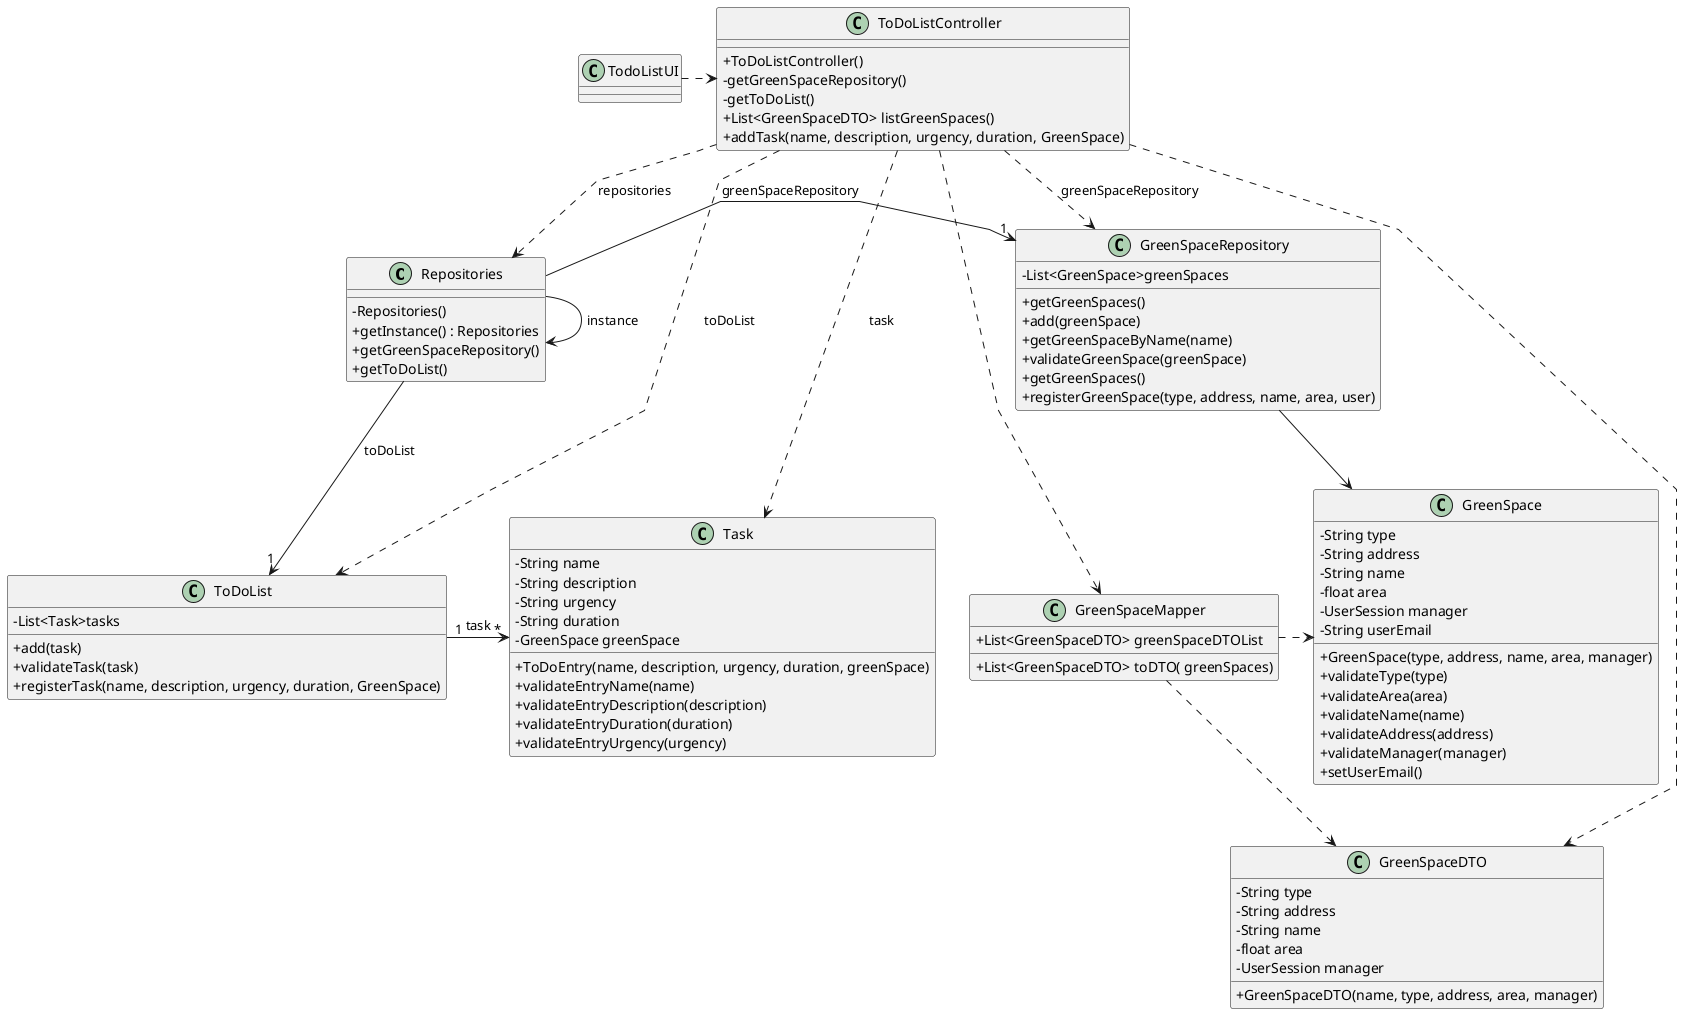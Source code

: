 @startuml
'skinparam monochrome true
skinparam packageStyle rectangle
skinparam shadowing false
skinparam linetype polyline
'skinparam linetype orto

skinparam classAttributeIconSize 0

'left to right direction


class Repositories {
    - Repositories()
    + getInstance() : Repositories
    + getGreenSpaceRepository()
    + getToDoList()
}

class ToDoListController {

    +ToDoListController()
    -getGreenSpaceRepository()
    -getToDoList()
    +List<GreenSpaceDTO> listGreenSpaces()
    +addTask(name, description, urgency, duration, GreenSpace)
}


class TodoListUI {
}

class ToDoList{
    -List<Task>tasks
    +add(task)
    +validateTask(task)
    +registerTask(name, description, urgency, duration, GreenSpace)
    }

class GreenSpaceRepository{
    +getGreenSpaces()
    }

class Task{
    -String name
    -String description
    -String urgency
    -String duration
    -GreenSpace greenSpace
    +ToDoEntry(name, description, urgency, duration, greenSpace)
    +validateEntryName(name)
    +validateEntryDescription(description)
    +validateEntryDuration(duration)
    +validateEntryUrgency(urgency)
}

class GreenSpaceDTO {
    -String type
    -String address
    -String name
    -float area
    -UserSession manager
    +GreenSpaceDTO(name, type, address, area, manager)
}

class GreenSpaceMapper {
    +List<GreenSpaceDTO> greenSpaceDTOList
    +List<GreenSpaceDTO> toDTO( greenSpaces)
}
class GreenSpaceRepository{
    -List<GreenSpace>greenSpaces
    +add(greenSpace)
    +getGreenSpaceByName(name)
    +validateGreenSpace(greenSpace)
    +getGreenSpaces()
    +registerGreenSpace(type, address, name, area, user)

    }
class GreenSpace{
    -String type
    -String address
    -String name
    -float area
    -UserSession manager
    -String userEmail
    +GreenSpace(type, address, name, area, manager)
    +validateType(type)
    +validateArea(area)
    +validateName(name)
    +validateAddress(address)
    +validateManager(manager)
    +setUserEmail()

}

TodoListUI .> ToDoListController

Repositories -> Repositories : instance

ToDoList "1"-> "*"Task : task

Repositories --> "1"ToDoList : toDoList

ToDoListController .> Task : task

ToDoListController ..> Repositories : repositories

ToDoListController .> GreenSpaceRepository: greenSpaceRepository

ToDoListController .> ToDoList : toDoList

Repositories -> "1"GreenSpaceRepository: greenSpaceRepository

ToDoListController ..> GreenSpaceDTO

ToDoListController ...> GreenSpaceMapper

GreenSpaceMapper .> GreenSpace

GreenSpaceRepository --> GreenSpace

GreenSpaceMapper ..> GreenSpaceDTO

@enduml